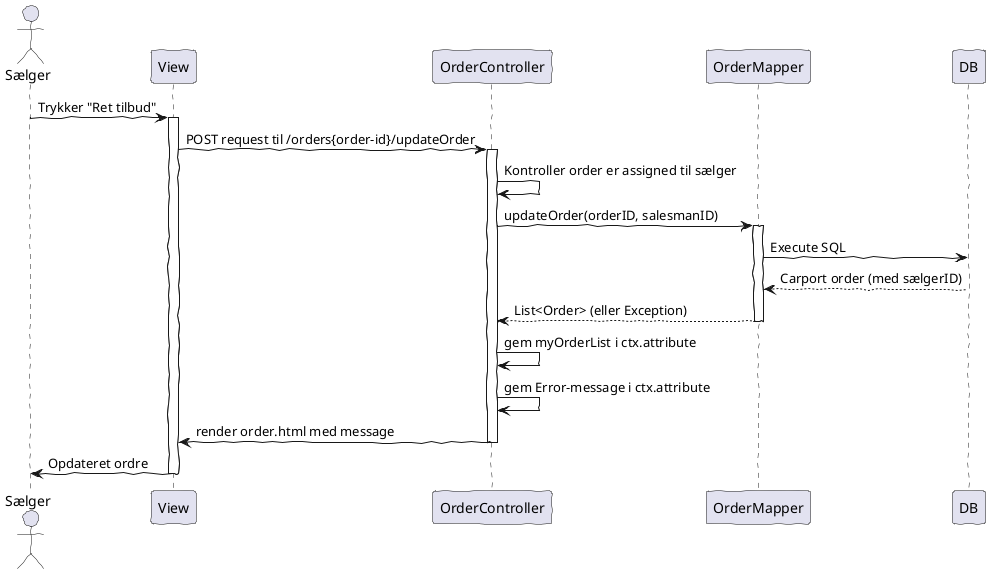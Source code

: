 @startuml
'https://plantuml.com/sequence-diagram
!pragma layout smetana
skinparam handwritten true

actor Sælger as S
participant View as V
participant "OrderController" as C
participant "OrderMapper" as M
participant DB


S -> V: Trykker "Ret tilbud"
activate V

V -> C: POST request til /orders{order-id}/updateOrder
activate C
C -> C: Kontroller order er assigned til sælger
C -> M: updateOrder(orderID, salesmanID)
activate M
M -> DB: Execute SQL
DB --> M:Carport order (med sælgerID)
M --> C: List<Order> (eller Exception)
deactivate M

C -> C: gem myOrderList i ctx.attribute
C -> C: gem Error-message i ctx.attribute
C -> V: render order.html med message
deactivate C
V -> S : Opdateret ordre

deactivate V

@enduml